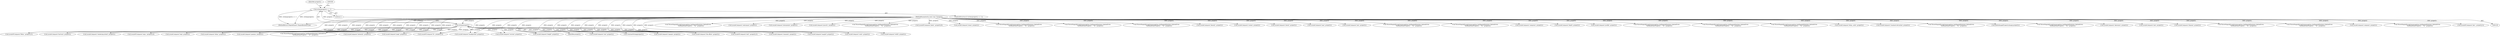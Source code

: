 digraph "0_ImageMagick_b61d35eaccc0a7ddeff8a1c3abfcd0a43ccf210b@API" {
"1000203" [label="(Call,strlen(property) <= 1)"];
"1000204" [label="(Call,strlen(property))"];
"1000140" [label="(MethodParameterIn,const char *property)"];
"1000227" [label="(Call,LocaleNCompare(\"8bim:\",property,5))"];
"1000204" [label="(Call,strlen(property))"];
"1000835" [label="(Call,LocaleCompare(\"kurtosis\",property))"];
"1001046" [label="(Call,LocaleCompare(\"rendering-intent\",property))"];
"1001225" [label="(Call,LocaleNCompare(\"xmp:\",property,4))"];
"1000857" [label="(Call,LocaleCompare(\"loop\",property))"];
"1000906" [label="(Call,ThrowMagickException(exception,GetMagickModule(),OptionError,\n             \"SetReadOnlyProperty\",\"`%s'\",property))"];
"1000378" [label="(Call,LocaleCompare(\"delay\",property))"];
"1000653" [label="(Call,LocaleCompare(\"gamma\",property))"];
"1000289" [label="(Call,LocaleCompare(\"colorspace\",property))"];
"1000784" [label="(Call,LocaleCompare(\"interpolate\",property))"];
"1000671" [label="(Call,LocaleCompare(\"gravity\",property))"];
"1001103" [label="(Call,ThrowMagickException(exception,GetMagickModule(),OptionError,\n            \"SetReadOnlyProperty\",\"`%s'\",property))"];
"1000968" [label="(Call,LocaleNCompare(\"pixel:\",property,6))"];
"1000210" [label="(Call,ThrowMagickException(exception,GetMagickModule(),OptionError,\n         \"SetReadOnlyProperty\",\"`%s'\",property))"];
"1000888" [label="(Call,LocaleCompare(\"mean\",property))"];
"1000203" [label="(Call,strlen(property) <= 1)"];
"1001188" [label="(Call,ThrowMagickException(exception,GetMagickModule(),OptionError,\n            \"SetReadOnlyProperty\",\"`%s'\",property))"];
"1000711" [label="(Call,ThrowMagickException(exception,GetMagickModule(),OptionError,\n            \"SetReadOnlyProperty\",\"`%s'\",property))"];
"1001257" [label="(MethodReturn,MagickExport MagickBooleanType)"];
"1000726" [label="(Call,LocaleCompare(\"intensity\",property))"];
"1000638" [label="(Call,ThrowMagickException(exception,GetMagickModule(),OptionError,\n            \"SetReadOnlyProperty\",\"`%s'\",property))"];
"1000942" [label="(Call,LocaleCompare(\"page\",property))"];
"1000140" [label="(MethodParameterIn,const char *property)"];
"1000508" [label="(Call,LocaleCompare(\"density\",property))"];
"1001091" [label="(Call,LocaleCompare(\"scenes\",property))"];
"1000630" [label="(Call,LocaleNCompare(\"fx:\",property,3))"];
"1000755" [label="(Call,LocaleCompare(\"intent\",property))"];
"1000250" [label="(Call,LocaleCompare(\"background\",property))"];
"1001181" [label="(Call,LocaleCompare(\"version\",property))"];
"1000882" [label="(Call,LocaleCompare(\"max\",property))"];
"1000899" [label="(Call,LocaleCompare(\"min\",property))"];
"1000704" [label="(Call,LocaleCompare(\"height\",property))"];
"1001233" [label="(Call,ThrowMagickException(exception,GetMagickModule(),OptionError,\n            \"SetReadOnlyProperty\",\"`%s'\",property))"];
"1000615" [label="(Call,ThrowMagickException(exception,GetMagickModule(),OptionError,\n            \"SetReadOnlyProperty\",\"`%s'\",property))"];
"1000205" [label="(Identifier,property)"];
"1001079" [label="(Call,LocaleCompare(\"size\",property))"];
"1000345" [label="(Call,LocaleCompare(\"compress\",property))"];
"1001251" [label="(Call,ConstantString(property))"];
"1000559" [label="(Call,LocaleCompare(\"depth\",property))"];
"1000987" [label="(Call,LocaleCompare(\"profile\",property))"];
"1000821" [label="(Call,ThrowMagickException(exception,GetMagickModule(),OptionError,\n            \"SetReadOnlyProperty\",\"`%s'\",property))"];
"1000927" [label="(Call,ThrowMagickException(exception,GetMagickModule(),OptionError,\n            \"SetReadOnlyProperty\",\"`%s'\",property))"];
"1000235" [label="(Call,ThrowMagickException(exception,GetMagickModule(),OptionError,\n            \"SetReadOnlyProperty\",\"`%s'\",property))"];
"1000221" [label="(Identifier,property)"];
"1000920" [label="(Call,LocaleCompare(\"opaque\",property))"];
"1000490" [label="(Call,LocaleCompare(\"delay_units\",property))"];
"1001096" [label="(Call,LocaleCompare(\"standard-deviation\",property))"];
"1000976" [label="(Call,ThrowMagickException(exception,GetMagickModule(),OptionError,\n            \"SetReadOnlyProperty\",\"`%s'\",property))"];
"1000206" [label="(Literal,1)"];
"1000196" [label="(Call,DeleteImageProperty(image,property))"];
"1001118" [label="(Call,LocaleCompare(\"tile-offset\",property))"];
"1000607" [label="(Call,LocaleNCompare(\"exif:\",property,5))"];
"1000271" [label="(Call,LocaleCompare(\"channels\",property))"];
"1000876" [label="(Call,LocaleCompare(\"magick\",property))"];
"1000497" [label="(Call,ThrowMagickException(exception,GetMagickModule(),OptionError,\n            \"SetReadOnlyProperty\",\"`%s'\",property))"];
"1001085" [label="(Call,LocaleCompare(\"skewness\",property))"];
"1000894" [label="(Call,LocaleCompare(\"min\",property))"];
"1001148" [label="(Call,LocaleCompare(\"units\",property))"];
"1001203" [label="(Call,LocaleCompare(\"width\",property))"];
"1000574" [label="(Call,LocaleCompare(\"dispose\",property))"];
"1000278" [label="(Call,ThrowMagickException(exception,GetMagickModule(),OptionError,\n            \"SetReadOnlyProperty\",\"`%s'\",property))"];
"1000842" [label="(Call,ThrowMagickException(exception,GetMagickModule(),OptionError,\n            \"SetReadOnlyProperty\",\"`%s'\",property))"];
"1000202" [label="(ControlStructure,if (strlen(property) <= 1))"];
"1000316" [label="(Call,LocaleCompare(\"compose\",property))"];
"1001210" [label="(Call,ThrowMagickException(exception,GetMagickModule(),OptionError,\n            \"SetReadOnlyProperty\",\"`%s'\",property))"];
"1000813" [label="(Call,LocaleNCompare(\"iptc:\",property,5))"];
"1000203" -> "1000202"  [label="AST: "];
"1000203" -> "1000206"  [label="CFG: "];
"1000204" -> "1000203"  [label="AST: "];
"1000206" -> "1000203"  [label="AST: "];
"1000209" -> "1000203"  [label="CFG: "];
"1000221" -> "1000203"  [label="CFG: "];
"1000203" -> "1001257"  [label="DDG: strlen(property) <= 1"];
"1000203" -> "1001257"  [label="DDG: strlen(property)"];
"1000204" -> "1000203"  [label="DDG: property"];
"1000204" -> "1000205"  [label="CFG: "];
"1000205" -> "1000204"  [label="AST: "];
"1000206" -> "1000204"  [label="CFG: "];
"1000140" -> "1000204"  [label="DDG: property"];
"1000204" -> "1000210"  [label="DDG: property"];
"1000204" -> "1000227"  [label="DDG: property"];
"1000204" -> "1000250"  [label="DDG: property"];
"1000204" -> "1000271"  [label="DDG: property"];
"1000204" -> "1000378"  [label="DDG: property"];
"1000204" -> "1000607"  [label="DDG: property"];
"1000204" -> "1000630"  [label="DDG: property"];
"1000204" -> "1000653"  [label="DDG: property"];
"1000204" -> "1000704"  [label="DDG: property"];
"1000204" -> "1000726"  [label="DDG: property"];
"1000204" -> "1000835"  [label="DDG: property"];
"1000204" -> "1000857"  [label="DDG: property"];
"1000204" -> "1000876"  [label="DDG: property"];
"1000204" -> "1000920"  [label="DDG: property"];
"1000204" -> "1000942"  [label="DDG: property"];
"1000204" -> "1001046"  [label="DDG: property"];
"1000204" -> "1001079"  [label="DDG: property"];
"1000204" -> "1001118"  [label="DDG: property"];
"1000204" -> "1001148"  [label="DDG: property"];
"1000204" -> "1001181"  [label="DDG: property"];
"1000204" -> "1001203"  [label="DDG: property"];
"1000204" -> "1001225"  [label="DDG: property"];
"1000204" -> "1001251"  [label="DDG: property"];
"1000140" -> "1000138"  [label="AST: "];
"1000140" -> "1001257"  [label="DDG: property"];
"1000140" -> "1000196"  [label="DDG: property"];
"1000140" -> "1000210"  [label="DDG: property"];
"1000140" -> "1000227"  [label="DDG: property"];
"1000140" -> "1000235"  [label="DDG: property"];
"1000140" -> "1000250"  [label="DDG: property"];
"1000140" -> "1000271"  [label="DDG: property"];
"1000140" -> "1000278"  [label="DDG: property"];
"1000140" -> "1000289"  [label="DDG: property"];
"1000140" -> "1000316"  [label="DDG: property"];
"1000140" -> "1000345"  [label="DDG: property"];
"1000140" -> "1000378"  [label="DDG: property"];
"1000140" -> "1000490"  [label="DDG: property"];
"1000140" -> "1000497"  [label="DDG: property"];
"1000140" -> "1000508"  [label="DDG: property"];
"1000140" -> "1000559"  [label="DDG: property"];
"1000140" -> "1000574"  [label="DDG: property"];
"1000140" -> "1000607"  [label="DDG: property"];
"1000140" -> "1000615"  [label="DDG: property"];
"1000140" -> "1000630"  [label="DDG: property"];
"1000140" -> "1000638"  [label="DDG: property"];
"1000140" -> "1000653"  [label="DDG: property"];
"1000140" -> "1000671"  [label="DDG: property"];
"1000140" -> "1000704"  [label="DDG: property"];
"1000140" -> "1000711"  [label="DDG: property"];
"1000140" -> "1000726"  [label="DDG: property"];
"1000140" -> "1000755"  [label="DDG: property"];
"1000140" -> "1000784"  [label="DDG: property"];
"1000140" -> "1000813"  [label="DDG: property"];
"1000140" -> "1000821"  [label="DDG: property"];
"1000140" -> "1000835"  [label="DDG: property"];
"1000140" -> "1000842"  [label="DDG: property"];
"1000140" -> "1000857"  [label="DDG: property"];
"1000140" -> "1000876"  [label="DDG: property"];
"1000140" -> "1000882"  [label="DDG: property"];
"1000140" -> "1000888"  [label="DDG: property"];
"1000140" -> "1000894"  [label="DDG: property"];
"1000140" -> "1000899"  [label="DDG: property"];
"1000140" -> "1000906"  [label="DDG: property"];
"1000140" -> "1000920"  [label="DDG: property"];
"1000140" -> "1000927"  [label="DDG: property"];
"1000140" -> "1000942"  [label="DDG: property"];
"1000140" -> "1000968"  [label="DDG: property"];
"1000140" -> "1000976"  [label="DDG: property"];
"1000140" -> "1000987"  [label="DDG: property"];
"1000140" -> "1001046"  [label="DDG: property"];
"1000140" -> "1001079"  [label="DDG: property"];
"1000140" -> "1001085"  [label="DDG: property"];
"1000140" -> "1001091"  [label="DDG: property"];
"1000140" -> "1001096"  [label="DDG: property"];
"1000140" -> "1001103"  [label="DDG: property"];
"1000140" -> "1001118"  [label="DDG: property"];
"1000140" -> "1001148"  [label="DDG: property"];
"1000140" -> "1001181"  [label="DDG: property"];
"1000140" -> "1001188"  [label="DDG: property"];
"1000140" -> "1001203"  [label="DDG: property"];
"1000140" -> "1001210"  [label="DDG: property"];
"1000140" -> "1001225"  [label="DDG: property"];
"1000140" -> "1001233"  [label="DDG: property"];
"1000140" -> "1001251"  [label="DDG: property"];
}
